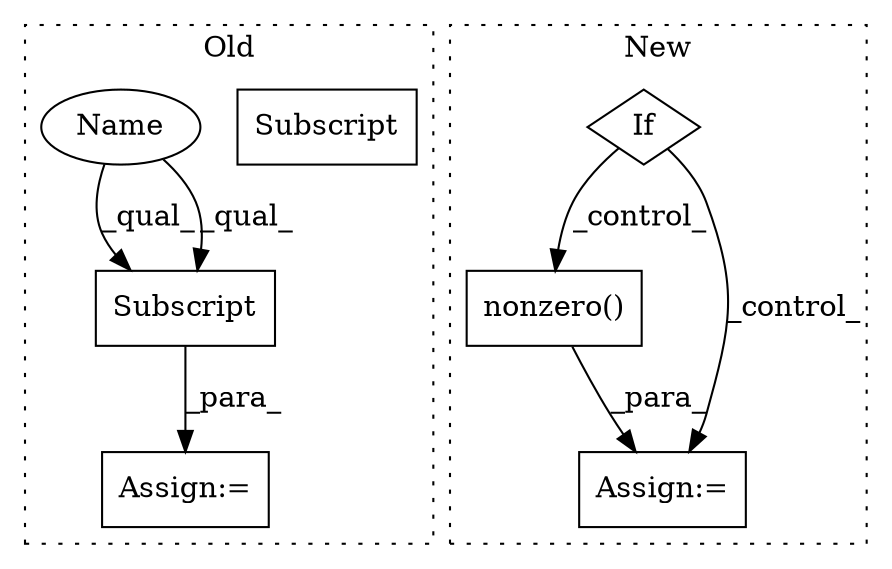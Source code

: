 digraph G {
subgraph cluster0 {
1 [label="Subscript" a="63" s="4495,0" l="9,0" shape="box"];
4 [label="Assign:=" a="68" s="4492" l="3" shape="box"];
6 [label="Name" a="87" s="4495" l="3" shape="ellipse"];
7 [label="Subscript" a="63" s="4495,0" l="9,0" shape="box"];
label = "Old";
style="dotted";
}
subgraph cluster1 {
2 [label="nonzero()" a="75" s="5329" l="26" shape="box"];
3 [label="Assign:=" a="68" s="5326" l="3" shape="box"];
5 [label="If" a="96" s="5249" l="3" shape="diamond"];
label = "New";
style="dotted";
}
2 -> 3 [label="_para_"];
5 -> 3 [label="_control_"];
5 -> 2 [label="_control_"];
6 -> 7 [label="_qual_"];
6 -> 7 [label="_qual_"];
7 -> 4 [label="_para_"];
}
